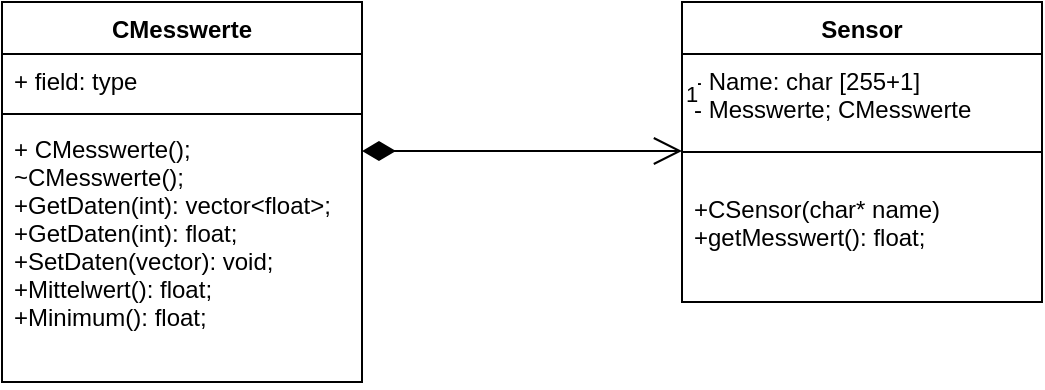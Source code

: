 <mxfile version="14.6.3" type="github">
  <diagram name="Page-1" id="c4acf3e9-155e-7222-9cf6-157b1a14988f">
    <mxGraphModel dx="1382" dy="764" grid="1" gridSize="10" guides="1" tooltips="1" connect="1" arrows="1" fold="1" page="1" pageScale="1" pageWidth="850" pageHeight="1100" background="#ffffff" math="0" shadow="0">
      <root>
        <mxCell id="0" />
        <mxCell id="1" parent="0" />
        <mxCell id="54YQfDskZHcNxatdX99T-5" value="Sensor" style="swimlane;fontStyle=1;align=center;verticalAlign=top;childLayout=stackLayout;horizontal=1;startSize=26;horizontalStack=0;resizeParent=1;resizeParentMax=0;resizeLast=0;collapsible=1;marginBottom=0;" parent="1" vertex="1">
          <mxGeometry x="550" y="390" width="180" height="150" as="geometry" />
        </mxCell>
        <mxCell id="54YQfDskZHcNxatdX99T-6" value="- Name: char [255+1]&#xa;- Messwerte; CMesswerte&#xa;" style="text;strokeColor=none;fillColor=none;align=left;verticalAlign=top;spacingLeft=4;spacingRight=4;overflow=hidden;rotatable=0;points=[[0,0.5],[1,0.5]];portConstraint=eastwest;" parent="54YQfDskZHcNxatdX99T-5" vertex="1">
          <mxGeometry y="26" width="180" height="34" as="geometry" />
        </mxCell>
        <mxCell id="54YQfDskZHcNxatdX99T-7" value="" style="line;strokeWidth=1;fillColor=none;align=left;verticalAlign=middle;spacingTop=-1;spacingLeft=3;spacingRight=3;rotatable=0;labelPosition=right;points=[];portConstraint=eastwest;" parent="54YQfDskZHcNxatdX99T-5" vertex="1">
          <mxGeometry y="60" width="180" height="30" as="geometry" />
        </mxCell>
        <mxCell id="54YQfDskZHcNxatdX99T-8" value="+CSensor(char* name)&#xa;+getMesswert(): float;&#xa;&#xa;" style="text;strokeColor=none;fillColor=none;align=left;verticalAlign=top;spacingLeft=4;spacingRight=4;overflow=hidden;rotatable=0;points=[[0,0.5],[1,0.5]];portConstraint=eastwest;" parent="54YQfDskZHcNxatdX99T-5" vertex="1">
          <mxGeometry y="90" width="180" height="60" as="geometry" />
        </mxCell>
        <mxCell id="54YQfDskZHcNxatdX99T-18" value="CMesswerte" style="swimlane;fontStyle=1;align=center;verticalAlign=top;childLayout=stackLayout;horizontal=1;startSize=26;horizontalStack=0;resizeParent=1;resizeParentMax=0;resizeLast=0;collapsible=1;marginBottom=0;" parent="1" vertex="1">
          <mxGeometry x="210" y="390" width="180" height="190" as="geometry" />
        </mxCell>
        <mxCell id="54YQfDskZHcNxatdX99T-19" value="+ field: type" style="text;strokeColor=none;fillColor=none;align=left;verticalAlign=top;spacingLeft=4;spacingRight=4;overflow=hidden;rotatable=0;points=[[0,0.5],[1,0.5]];portConstraint=eastwest;" parent="54YQfDskZHcNxatdX99T-18" vertex="1">
          <mxGeometry y="26" width="180" height="26" as="geometry" />
        </mxCell>
        <mxCell id="54YQfDskZHcNxatdX99T-20" value="" style="line;strokeWidth=1;fillColor=none;align=left;verticalAlign=middle;spacingTop=-1;spacingLeft=3;spacingRight=3;rotatable=0;labelPosition=right;points=[];portConstraint=eastwest;" parent="54YQfDskZHcNxatdX99T-18" vertex="1">
          <mxGeometry y="52" width="180" height="8" as="geometry" />
        </mxCell>
        <mxCell id="54YQfDskZHcNxatdX99T-21" value="+ CMesswerte();&#xa;~CMesswerte();&#xa;+GetDaten(int): vector&lt;float&gt;;&#xa;+GetDaten(int): float;&#xa;+SetDaten(vector): void;&#xa;+Mittelwert(): float;&#xa;+Minimum(): float;&#xa;" style="text;strokeColor=none;fillColor=none;align=left;verticalAlign=top;spacingLeft=4;spacingRight=4;overflow=hidden;rotatable=0;points=[[0,0.5],[1,0.5]];portConstraint=eastwest;" parent="54YQfDskZHcNxatdX99T-18" vertex="1">
          <mxGeometry y="60" width="180" height="130" as="geometry" />
        </mxCell>
        <mxCell id="UG87zBq9uJGlpKmRPxMx-1" value="1" style="endArrow=open;html=1;endSize=12;startArrow=diamondThin;startSize=14;startFill=1;edgeStyle=orthogonalEdgeStyle;align=left;verticalAlign=bottom;" edge="1" parent="1">
          <mxGeometry x="1" y="20" relative="1" as="geometry">
            <mxPoint x="390" y="464.5" as="sourcePoint" />
            <mxPoint x="550" y="464.5" as="targetPoint" />
            <Array as="points">
              <mxPoint x="460" y="465" />
              <mxPoint x="460" y="465" />
            </Array>
            <mxPoint as="offset" />
          </mxGeometry>
        </mxCell>
      </root>
    </mxGraphModel>
  </diagram>
</mxfile>
